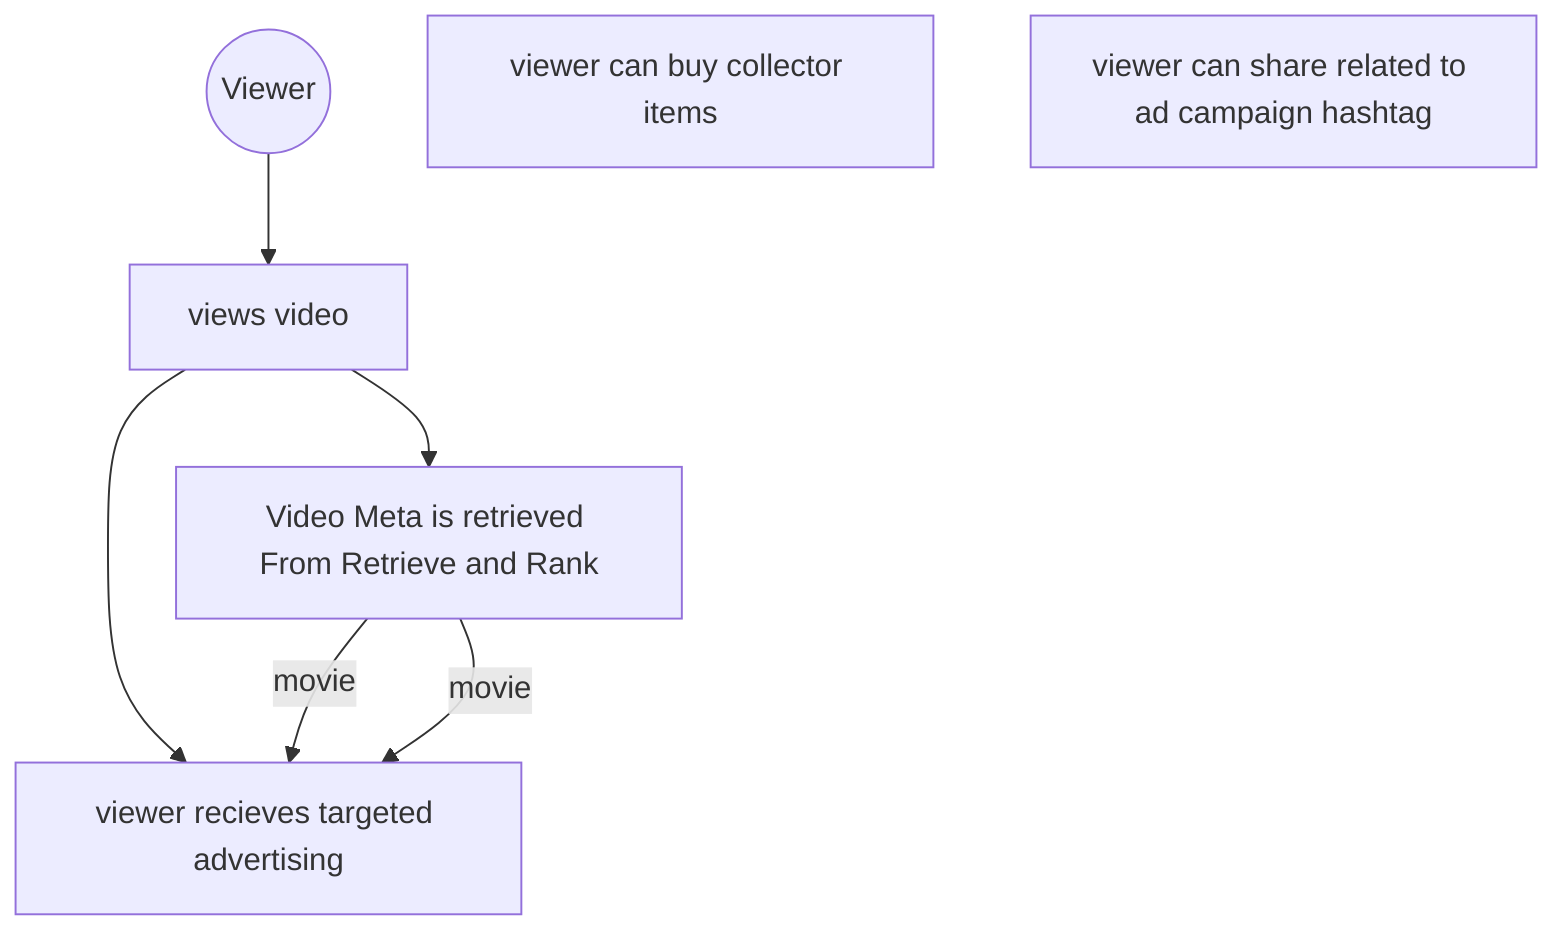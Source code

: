 graph TD;
    start((Viewer))
    viewer[views video]
    retrieveAndRank[Video Meta is retrieved From Retrieve and Rank]
    viewerAdCampaign[viewer recieves targeted advertising]
    viewerAdCollectorItems[viewer can buy collector items]
    viewerAdShare[viewer can share related to ad campaign hashtag]

    start-->viewer
    viewer-->viewerAdCampaign
    viewer-->retrieveAndRank
    retrieveAndRank-- movie -->viewerAdCampaign
    retrieveAndRank-- movie -->viewerAdCampaign